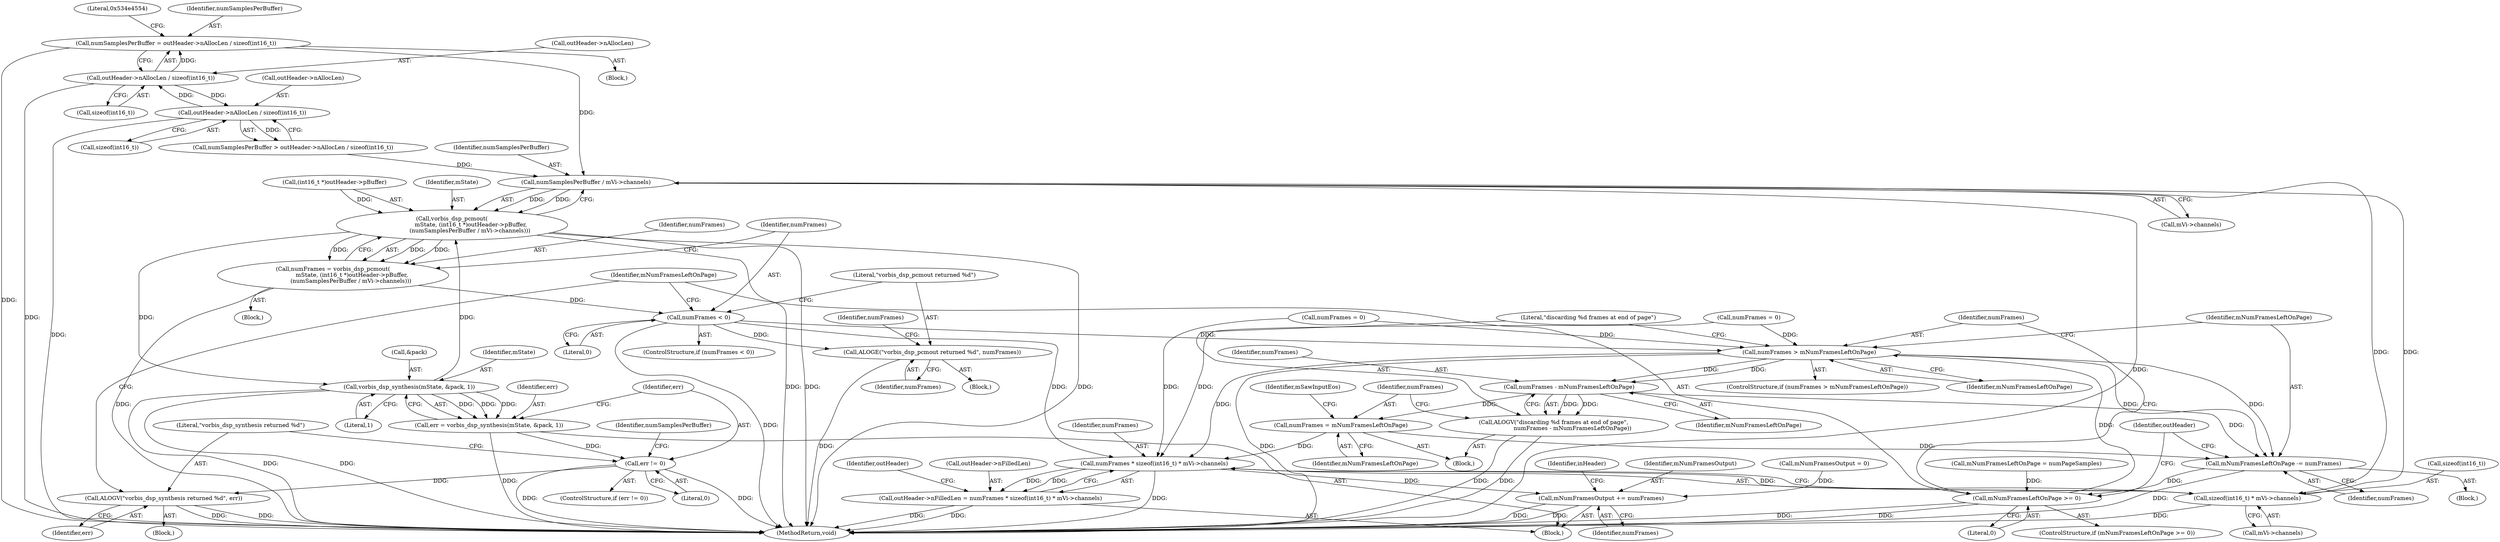 digraph "0_Android_4e32001e4196f39ddd0b86686ae0231c8f5ed944_0@API" {
"1000504" [label="(Call,numSamplesPerBuffer = outHeader->nAllocLen / sizeof(int16_t))"];
"1000506" [label="(Call,outHeader->nAllocLen / sizeof(int16_t))"];
"1000497" [label="(Call,outHeader->nAllocLen / sizeof(int16_t))"];
"1000524" [label="(Call,numSamplesPerBuffer / mVi->channels)"];
"1000517" [label="(Call,vorbis_dsp_pcmout(\n                     mState, (int16_t *)outHeader->pBuffer,\n                    (numSamplesPerBuffer / mVi->channels)))"];
"1000475" [label="(Call,vorbis_dsp_synthesis(mState, &pack, 1))"];
"1000473" [label="(Call,err = vorbis_dsp_synthesis(mState, &pack, 1))"];
"1000481" [label="(Call,err != 0)"];
"1000485" [label="(Call,ALOGV(\"vorbis_dsp_synthesis returned %d\", err))"];
"1000515" [label="(Call,numFrames = vorbis_dsp_pcmout(\n                     mState, (int16_t *)outHeader->pBuffer,\n                    (numSamplesPerBuffer / mVi->channels)))"];
"1000530" [label="(Call,numFrames < 0)"];
"1000534" [label="(Call,ALOGE(\"vorbis_dsp_pcmout returned %d\", numFrames))"];
"1000546" [label="(Call,numFrames > mNumFramesLeftOnPage)"];
"1000552" [label="(Call,numFrames - mNumFramesLeftOnPage)"];
"1000550" [label="(Call,ALOGV(\"discarding %d frames at end of page\",\n                     numFrames - mNumFramesLeftOnPage))"];
"1000555" [label="(Call,numFrames = mNumFramesLeftOnPage)"];
"1000569" [label="(Call,mNumFramesLeftOnPage -= numFrames)"];
"1000541" [label="(Call,mNumFramesLeftOnPage >= 0)"];
"1000576" [label="(Call,numFrames * sizeof(int16_t) * mVi->channels)"];
"1000572" [label="(Call,outHeader->nFilledLen = numFrames * sizeof(int16_t) * mVi->channels)"];
"1000592" [label="(Call,mNumFramesOutput += numFrames)"];
"1000578" [label="(Call,sizeof(int16_t) * mVi->channels)"];
"1000547" [label="(Identifier,numFrames)"];
"1000519" [label="(Call,(int16_t *)outHeader->pBuffer)"];
"1000498" [label="(Call,outHeader->nAllocLen)"];
"1000479" [label="(Literal,1)"];
"1000489" [label="(Block,)"];
"1000543" [label="(Literal,0)"];
"1000351" [label="(Call,mNumFramesOutput = 0)"];
"1000546" [label="(Call,numFrames > mNumFramesLeftOnPage)"];
"1000571" [label="(Identifier,numFrames)"];
"1000482" [label="(Identifier,err)"];
"1000524" [label="(Call,numSamplesPerBuffer / mVi->channels)"];
"1000485" [label="(Call,ALOGV(\"vorbis_dsp_synthesis returned %d\", err))"];
"1000504" [label="(Call,numSamplesPerBuffer = outHeader->nAllocLen / sizeof(int16_t))"];
"1000579" [label="(Call,sizeof(int16_t))"];
"1000596" [label="(Identifier,inHeader)"];
"1000549" [label="(Block,)"];
"1000534" [label="(Call,ALOGE(\"vorbis_dsp_pcmout returned %d\", numFrames))"];
"1000530" [label="(Call,numFrames < 0)"];
"1000551" [label="(Literal,\"discarding %d frames at end of page\")"];
"1000594" [label="(Identifier,numFrames)"];
"1000559" [label="(Identifier,mSawInputEos)"];
"1000492" [label="(Identifier,numSamplesPerBuffer)"];
"1000476" [label="(Identifier,mState)"];
"1000486" [label="(Literal,\"vorbis_dsp_synthesis returned %d\")"];
"1000544" [label="(Block,)"];
"1000574" [label="(Identifier,outHeader)"];
"1000545" [label="(ControlStructure,if (numFrames > mNumFramesLeftOnPage))"];
"1000516" [label="(Identifier,numFrames)"];
"1000510" [label="(Call,sizeof(int16_t))"];
"1000536" [label="(Identifier,numFrames)"];
"1000529" [label="(ControlStructure,if (numFrames < 0))"];
"1000532" [label="(Literal,0)"];
"1000474" [label="(Identifier,err)"];
"1000593" [label="(Identifier,mNumFramesOutput)"];
"1000503" [label="(Block,)"];
"1000548" [label="(Identifier,mNumFramesLeftOnPage)"];
"1000531" [label="(Identifier,numFrames)"];
"1000533" [label="(Block,)"];
"1000526" [label="(Call,mVi->channels)"];
"1000578" [label="(Call,sizeof(int16_t) * mVi->channels)"];
"1000538" [label="(Identifier,numFrames)"];
"1000581" [label="(Call,mVi->channels)"];
"1000592" [label="(Call,mNumFramesOutput += numFrames)"];
"1000480" [label="(ControlStructure,if (err != 0))"];
"1000576" [label="(Call,numFrames * sizeof(int16_t) * mVi->channels)"];
"1000484" [label="(Block,)"];
"1000481" [label="(Call,err != 0)"];
"1000513" [label="(Literal,0x534e4554)"];
"1000555" [label="(Call,numFrames = mNumFramesLeftOnPage)"];
"1000557" [label="(Identifier,mNumFramesLeftOnPage)"];
"1000569" [label="(Call,mNumFramesLeftOnPage -= numFrames)"];
"1000473" [label="(Call,err = vorbis_dsp_synthesis(mState, &pack, 1))"];
"1000542" [label="(Identifier,mNumFramesLeftOnPage)"];
"1000365" [label="(Call,mNumFramesLeftOnPage = numPageSamples)"];
"1000554" [label="(Identifier,mNumFramesLeftOnPage)"];
"1000483" [label="(Literal,0)"];
"1000507" [label="(Call,outHeader->nAllocLen)"];
"1000577" [label="(Identifier,numFrames)"];
"1000630" [label="(MethodReturn,void)"];
"1000487" [label="(Identifier,err)"];
"1000505" [label="(Identifier,numSamplesPerBuffer)"];
"1000570" [label="(Identifier,mNumFramesLeftOnPage)"];
"1000477" [label="(Call,&pack)"];
"1000464" [label="(Call,numFrames = 0)"];
"1000556" [label="(Identifier,numFrames)"];
"1000541" [label="(Call,mNumFramesLeftOnPage >= 0)"];
"1000517" [label="(Call,vorbis_dsp_pcmout(\n                     mState, (int16_t *)outHeader->pBuffer,\n                    (numSamplesPerBuffer / mVi->channels)))"];
"1000495" [label="(Call,numSamplesPerBuffer > outHeader->nAllocLen / sizeof(int16_t))"];
"1000552" [label="(Call,numFrames - mNumFramesLeftOnPage)"];
"1000535" [label="(Literal,\"vorbis_dsp_pcmout returned %d\")"];
"1000525" [label="(Identifier,numSamplesPerBuffer)"];
"1000506" [label="(Call,outHeader->nAllocLen / sizeof(int16_t))"];
"1000553" [label="(Identifier,numFrames)"];
"1000515" [label="(Call,numFrames = vorbis_dsp_pcmout(\n                     mState, (int16_t *)outHeader->pBuffer,\n                    (numSamplesPerBuffer / mVi->channels)))"];
"1000550" [label="(Call,ALOGV(\"discarding %d frames at end of page\",\n                     numFrames - mNumFramesLeftOnPage))"];
"1000572" [label="(Call,outHeader->nFilledLen = numFrames * sizeof(int16_t) * mVi->channels)"];
"1000586" [label="(Identifier,outHeader)"];
"1000573" [label="(Call,outHeader->nFilledLen)"];
"1000501" [label="(Call,sizeof(int16_t))"];
"1000518" [label="(Identifier,mState)"];
"1000497" [label="(Call,outHeader->nAllocLen / sizeof(int16_t))"];
"1000537" [label="(Call,numFrames = 0)"];
"1000540" [label="(ControlStructure,if (mNumFramesLeftOnPage >= 0))"];
"1000257" [label="(Block,)"];
"1000475" [label="(Call,vorbis_dsp_synthesis(mState, &pack, 1))"];
"1000504" -> "1000503"  [label="AST: "];
"1000504" -> "1000506"  [label="CFG: "];
"1000505" -> "1000504"  [label="AST: "];
"1000506" -> "1000504"  [label="AST: "];
"1000513" -> "1000504"  [label="CFG: "];
"1000504" -> "1000630"  [label="DDG: "];
"1000506" -> "1000504"  [label="DDG: "];
"1000504" -> "1000524"  [label="DDG: "];
"1000506" -> "1000510"  [label="CFG: "];
"1000507" -> "1000506"  [label="AST: "];
"1000510" -> "1000506"  [label="AST: "];
"1000506" -> "1000630"  [label="DDG: "];
"1000506" -> "1000497"  [label="DDG: "];
"1000497" -> "1000506"  [label="DDG: "];
"1000497" -> "1000495"  [label="AST: "];
"1000497" -> "1000501"  [label="CFG: "];
"1000498" -> "1000497"  [label="AST: "];
"1000501" -> "1000497"  [label="AST: "];
"1000495" -> "1000497"  [label="CFG: "];
"1000497" -> "1000630"  [label="DDG: "];
"1000497" -> "1000495"  [label="DDG: "];
"1000524" -> "1000517"  [label="AST: "];
"1000524" -> "1000526"  [label="CFG: "];
"1000525" -> "1000524"  [label="AST: "];
"1000526" -> "1000524"  [label="AST: "];
"1000517" -> "1000524"  [label="CFG: "];
"1000524" -> "1000630"  [label="DDG: "];
"1000524" -> "1000517"  [label="DDG: "];
"1000524" -> "1000517"  [label="DDG: "];
"1000495" -> "1000524"  [label="DDG: "];
"1000578" -> "1000524"  [label="DDG: "];
"1000524" -> "1000578"  [label="DDG: "];
"1000517" -> "1000515"  [label="AST: "];
"1000518" -> "1000517"  [label="AST: "];
"1000519" -> "1000517"  [label="AST: "];
"1000515" -> "1000517"  [label="CFG: "];
"1000517" -> "1000630"  [label="DDG: "];
"1000517" -> "1000630"  [label="DDG: "];
"1000517" -> "1000630"  [label="DDG: "];
"1000517" -> "1000475"  [label="DDG: "];
"1000517" -> "1000515"  [label="DDG: "];
"1000517" -> "1000515"  [label="DDG: "];
"1000517" -> "1000515"  [label="DDG: "];
"1000475" -> "1000517"  [label="DDG: "];
"1000519" -> "1000517"  [label="DDG: "];
"1000475" -> "1000473"  [label="AST: "];
"1000475" -> "1000479"  [label="CFG: "];
"1000476" -> "1000475"  [label="AST: "];
"1000477" -> "1000475"  [label="AST: "];
"1000479" -> "1000475"  [label="AST: "];
"1000473" -> "1000475"  [label="CFG: "];
"1000475" -> "1000630"  [label="DDG: "];
"1000475" -> "1000630"  [label="DDG: "];
"1000475" -> "1000473"  [label="DDG: "];
"1000475" -> "1000473"  [label="DDG: "];
"1000475" -> "1000473"  [label="DDG: "];
"1000473" -> "1000257"  [label="AST: "];
"1000474" -> "1000473"  [label="AST: "];
"1000482" -> "1000473"  [label="CFG: "];
"1000473" -> "1000630"  [label="DDG: "];
"1000473" -> "1000481"  [label="DDG: "];
"1000481" -> "1000480"  [label="AST: "];
"1000481" -> "1000483"  [label="CFG: "];
"1000482" -> "1000481"  [label="AST: "];
"1000483" -> "1000481"  [label="AST: "];
"1000486" -> "1000481"  [label="CFG: "];
"1000492" -> "1000481"  [label="CFG: "];
"1000481" -> "1000630"  [label="DDG: "];
"1000481" -> "1000630"  [label="DDG: "];
"1000481" -> "1000485"  [label="DDG: "];
"1000485" -> "1000484"  [label="AST: "];
"1000485" -> "1000487"  [label="CFG: "];
"1000486" -> "1000485"  [label="AST: "];
"1000487" -> "1000485"  [label="AST: "];
"1000542" -> "1000485"  [label="CFG: "];
"1000485" -> "1000630"  [label="DDG: "];
"1000485" -> "1000630"  [label="DDG: "];
"1000515" -> "1000489"  [label="AST: "];
"1000516" -> "1000515"  [label="AST: "];
"1000531" -> "1000515"  [label="CFG: "];
"1000515" -> "1000630"  [label="DDG: "];
"1000515" -> "1000530"  [label="DDG: "];
"1000530" -> "1000529"  [label="AST: "];
"1000530" -> "1000532"  [label="CFG: "];
"1000531" -> "1000530"  [label="AST: "];
"1000532" -> "1000530"  [label="AST: "];
"1000535" -> "1000530"  [label="CFG: "];
"1000542" -> "1000530"  [label="CFG: "];
"1000530" -> "1000630"  [label="DDG: "];
"1000530" -> "1000534"  [label="DDG: "];
"1000530" -> "1000546"  [label="DDG: "];
"1000530" -> "1000576"  [label="DDG: "];
"1000534" -> "1000533"  [label="AST: "];
"1000534" -> "1000536"  [label="CFG: "];
"1000535" -> "1000534"  [label="AST: "];
"1000536" -> "1000534"  [label="AST: "];
"1000538" -> "1000534"  [label="CFG: "];
"1000534" -> "1000630"  [label="DDG: "];
"1000546" -> "1000545"  [label="AST: "];
"1000546" -> "1000548"  [label="CFG: "];
"1000547" -> "1000546"  [label="AST: "];
"1000548" -> "1000546"  [label="AST: "];
"1000551" -> "1000546"  [label="CFG: "];
"1000570" -> "1000546"  [label="CFG: "];
"1000546" -> "1000630"  [label="DDG: "];
"1000464" -> "1000546"  [label="DDG: "];
"1000537" -> "1000546"  [label="DDG: "];
"1000541" -> "1000546"  [label="DDG: "];
"1000546" -> "1000552"  [label="DDG: "];
"1000546" -> "1000552"  [label="DDG: "];
"1000546" -> "1000569"  [label="DDG: "];
"1000546" -> "1000569"  [label="DDG: "];
"1000546" -> "1000576"  [label="DDG: "];
"1000552" -> "1000550"  [label="AST: "];
"1000552" -> "1000554"  [label="CFG: "];
"1000553" -> "1000552"  [label="AST: "];
"1000554" -> "1000552"  [label="AST: "];
"1000550" -> "1000552"  [label="CFG: "];
"1000552" -> "1000550"  [label="DDG: "];
"1000552" -> "1000550"  [label="DDG: "];
"1000552" -> "1000555"  [label="DDG: "];
"1000552" -> "1000569"  [label="DDG: "];
"1000550" -> "1000549"  [label="AST: "];
"1000551" -> "1000550"  [label="AST: "];
"1000556" -> "1000550"  [label="CFG: "];
"1000550" -> "1000630"  [label="DDG: "];
"1000550" -> "1000630"  [label="DDG: "];
"1000555" -> "1000549"  [label="AST: "];
"1000555" -> "1000557"  [label="CFG: "];
"1000556" -> "1000555"  [label="AST: "];
"1000557" -> "1000555"  [label="AST: "];
"1000559" -> "1000555"  [label="CFG: "];
"1000555" -> "1000569"  [label="DDG: "];
"1000555" -> "1000576"  [label="DDG: "];
"1000569" -> "1000544"  [label="AST: "];
"1000569" -> "1000571"  [label="CFG: "];
"1000570" -> "1000569"  [label="AST: "];
"1000571" -> "1000569"  [label="AST: "];
"1000574" -> "1000569"  [label="CFG: "];
"1000569" -> "1000630"  [label="DDG: "];
"1000569" -> "1000541"  [label="DDG: "];
"1000541" -> "1000540"  [label="AST: "];
"1000541" -> "1000543"  [label="CFG: "];
"1000542" -> "1000541"  [label="AST: "];
"1000543" -> "1000541"  [label="AST: "];
"1000547" -> "1000541"  [label="CFG: "];
"1000574" -> "1000541"  [label="CFG: "];
"1000541" -> "1000630"  [label="DDG: "];
"1000541" -> "1000630"  [label="DDG: "];
"1000365" -> "1000541"  [label="DDG: "];
"1000576" -> "1000572"  [label="AST: "];
"1000576" -> "1000578"  [label="CFG: "];
"1000577" -> "1000576"  [label="AST: "];
"1000578" -> "1000576"  [label="AST: "];
"1000572" -> "1000576"  [label="CFG: "];
"1000576" -> "1000630"  [label="DDG: "];
"1000576" -> "1000572"  [label="DDG: "];
"1000576" -> "1000572"  [label="DDG: "];
"1000464" -> "1000576"  [label="DDG: "];
"1000537" -> "1000576"  [label="DDG: "];
"1000578" -> "1000576"  [label="DDG: "];
"1000576" -> "1000592"  [label="DDG: "];
"1000572" -> "1000257"  [label="AST: "];
"1000573" -> "1000572"  [label="AST: "];
"1000586" -> "1000572"  [label="CFG: "];
"1000572" -> "1000630"  [label="DDG: "];
"1000572" -> "1000630"  [label="DDG: "];
"1000592" -> "1000257"  [label="AST: "];
"1000592" -> "1000594"  [label="CFG: "];
"1000593" -> "1000592"  [label="AST: "];
"1000594" -> "1000592"  [label="AST: "];
"1000596" -> "1000592"  [label="CFG: "];
"1000592" -> "1000630"  [label="DDG: "];
"1000592" -> "1000630"  [label="DDG: "];
"1000351" -> "1000592"  [label="DDG: "];
"1000578" -> "1000581"  [label="CFG: "];
"1000579" -> "1000578"  [label="AST: "];
"1000581" -> "1000578"  [label="AST: "];
"1000578" -> "1000630"  [label="DDG: "];
}
